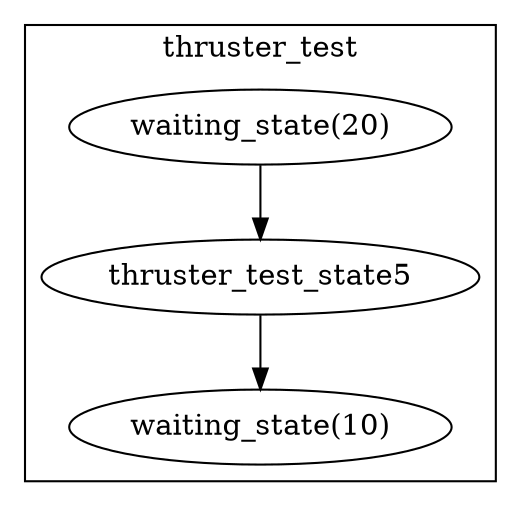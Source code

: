 // Flowchart
digraph thruster_test {
	subgraph cluster_01 {
		node [fillcolor=white style=filled]
		label=thruster_test
		thruster_test12 [label="waiting_state(20)"]
		thruster_test13 [label=thruster_test_state5]
		thruster_test14 [label="waiting_state(10)"]
		thruster_test12 -> thruster_test13
		thruster_test13 -> thruster_test14
	}
	graph [compound=True nodesep=1]
}
